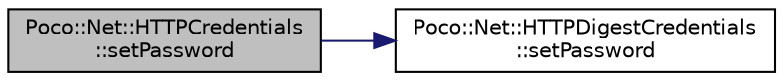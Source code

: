 digraph "Poco::Net::HTTPCredentials::setPassword"
{
 // LATEX_PDF_SIZE
  edge [fontname="Helvetica",fontsize="10",labelfontname="Helvetica",labelfontsize="10"];
  node [fontname="Helvetica",fontsize="10",shape=record];
  rankdir="LR";
  Node1 [label="Poco::Net::HTTPCredentials\l::setPassword",height=0.2,width=0.4,color="black", fillcolor="grey75", style="filled", fontcolor="black",tooltip="Returns the username."];
  Node1 -> Node2 [color="midnightblue",fontsize="10",style="solid",fontname="Helvetica"];
  Node2 [label="Poco::Net::HTTPDigestCredentials\l::setPassword",height=0.2,width=0.4,color="black", fillcolor="white", style="filled",URL="$classPoco_1_1Net_1_1HTTPDigestCredentials.html#a06e1d70b2c2dd7e039197728cae55d66",tooltip="Returns the username."];
}
